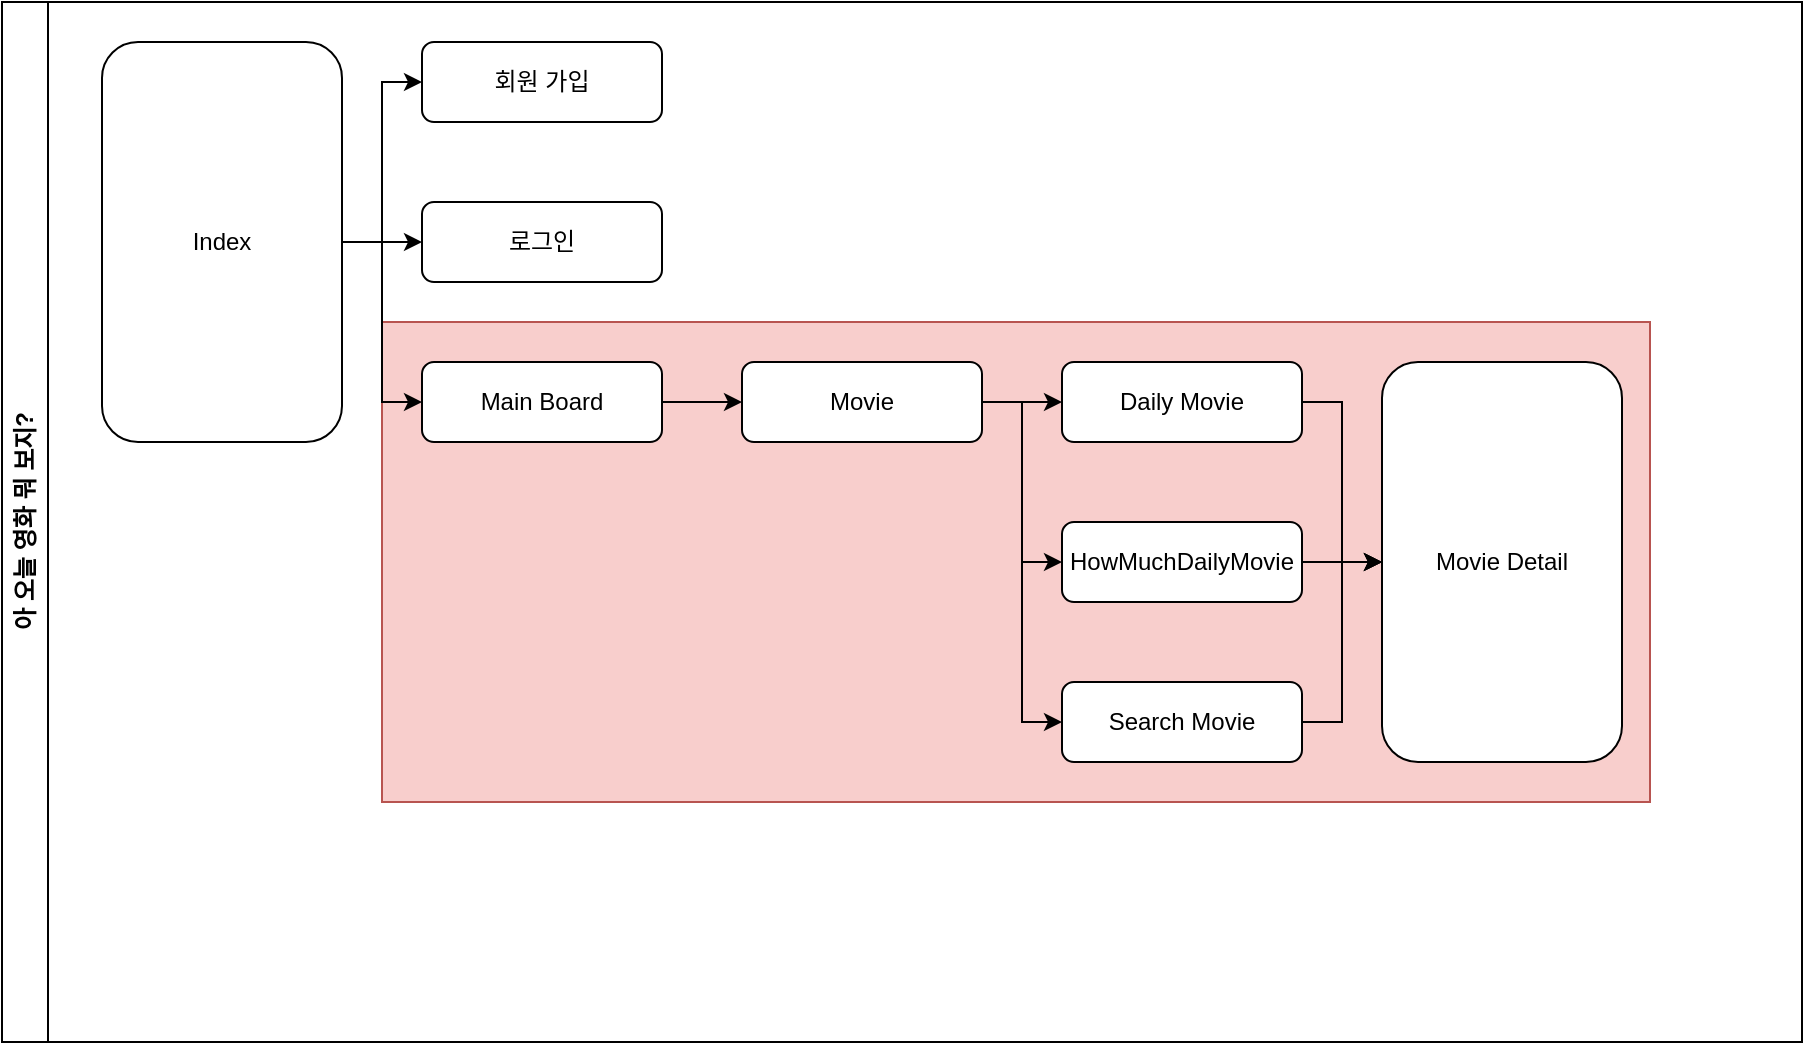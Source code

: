 <mxfile version="21.4.0" type="device">
  <diagram id="C5RBs43oDa-KdzZeNtuy" name="Page-1">
    <mxGraphModel dx="1845" dy="758" grid="1" gridSize="10" guides="1" tooltips="1" connect="1" arrows="1" fold="1" page="1" pageScale="1" pageWidth="827" pageHeight="1169" math="0" shadow="0">
      <root>
        <mxCell id="WIyWlLk6GJQsqaUBKTNV-0" />
        <mxCell id="WIyWlLk6GJQsqaUBKTNV-1" parent="WIyWlLk6GJQsqaUBKTNV-0" />
        <mxCell id="hwws32fir45dFJUQl7Kh-0" value="아 오늘 영화 뭐 보지?" style="swimlane;horizontal=0;whiteSpace=wrap;html=1;glass=0;swimlaneLine=1;rounded=0;shadow=0;" vertex="1" parent="WIyWlLk6GJQsqaUBKTNV-1">
          <mxGeometry x="-10" y="20" width="900" height="520" as="geometry">
            <mxRectangle x="-10" y="20" width="40" height="150" as="alternateBounds" />
          </mxGeometry>
        </mxCell>
        <mxCell id="hwws32fir45dFJUQl7Kh-8" value="" style="rounded=0;whiteSpace=wrap;html=1;fillColor=#f8cecc;strokeColor=#b85450;" vertex="1" parent="hwws32fir45dFJUQl7Kh-0">
          <mxGeometry x="190" y="160" width="634" height="240" as="geometry" />
        </mxCell>
        <mxCell id="hwws32fir45dFJUQl7Kh-12" style="edgeStyle=orthogonalEdgeStyle;rounded=0;orthogonalLoop=1;jettySize=auto;html=1;exitX=1;exitY=0.5;exitDx=0;exitDy=0;entryX=0;entryY=0.5;entryDx=0;entryDy=0;" edge="1" parent="hwws32fir45dFJUQl7Kh-0" source="hwws32fir45dFJUQl7Kh-2" target="hwws32fir45dFJUQl7Kh-3">
          <mxGeometry relative="1" as="geometry" />
        </mxCell>
        <mxCell id="hwws32fir45dFJUQl7Kh-13" style="edgeStyle=orthogonalEdgeStyle;rounded=0;orthogonalLoop=1;jettySize=auto;html=1;exitX=1;exitY=0.5;exitDx=0;exitDy=0;entryX=0;entryY=0.5;entryDx=0;entryDy=0;" edge="1" parent="hwws32fir45dFJUQl7Kh-0" source="hwws32fir45dFJUQl7Kh-2" target="hwws32fir45dFJUQl7Kh-4">
          <mxGeometry relative="1" as="geometry" />
        </mxCell>
        <mxCell id="hwws32fir45dFJUQl7Kh-14" style="edgeStyle=orthogonalEdgeStyle;rounded=0;orthogonalLoop=1;jettySize=auto;html=1;exitX=1;exitY=0.5;exitDx=0;exitDy=0;entryX=0;entryY=0.5;entryDx=0;entryDy=0;" edge="1" parent="hwws32fir45dFJUQl7Kh-0" source="hwws32fir45dFJUQl7Kh-2" target="hwws32fir45dFJUQl7Kh-5">
          <mxGeometry relative="1" as="geometry" />
        </mxCell>
        <mxCell id="hwws32fir45dFJUQl7Kh-2" value="Index" style="rounded=1;whiteSpace=wrap;html=1;" vertex="1" parent="hwws32fir45dFJUQl7Kh-0">
          <mxGeometry x="50" y="20" width="120" height="200" as="geometry" />
        </mxCell>
        <mxCell id="hwws32fir45dFJUQl7Kh-3" value="회원 가입" style="rounded=1;whiteSpace=wrap;html=1;" vertex="1" parent="hwws32fir45dFJUQl7Kh-0">
          <mxGeometry x="210" y="20" width="120" height="40" as="geometry" />
        </mxCell>
        <mxCell id="hwws32fir45dFJUQl7Kh-4" value="로그인" style="rounded=1;whiteSpace=wrap;html=1;" vertex="1" parent="hwws32fir45dFJUQl7Kh-0">
          <mxGeometry x="210" y="100" width="120" height="40" as="geometry" />
        </mxCell>
        <mxCell id="hwws32fir45dFJUQl7Kh-15" style="edgeStyle=orthogonalEdgeStyle;rounded=0;orthogonalLoop=1;jettySize=auto;html=1;exitX=1;exitY=0.5;exitDx=0;exitDy=0;entryX=0;entryY=0.5;entryDx=0;entryDy=0;" edge="1" parent="hwws32fir45dFJUQl7Kh-0" source="hwws32fir45dFJUQl7Kh-5" target="hwws32fir45dFJUQl7Kh-6">
          <mxGeometry relative="1" as="geometry" />
        </mxCell>
        <mxCell id="hwws32fir45dFJUQl7Kh-5" value="Main Board" style="rounded=1;whiteSpace=wrap;html=1;" vertex="1" parent="hwws32fir45dFJUQl7Kh-0">
          <mxGeometry x="210" y="180" width="120" height="40" as="geometry" />
        </mxCell>
        <mxCell id="hwws32fir45dFJUQl7Kh-16" style="edgeStyle=orthogonalEdgeStyle;rounded=0;orthogonalLoop=1;jettySize=auto;html=1;exitX=1;exitY=0.5;exitDx=0;exitDy=0;entryX=0;entryY=0.5;entryDx=0;entryDy=0;" edge="1" parent="hwws32fir45dFJUQl7Kh-0" source="hwws32fir45dFJUQl7Kh-6" target="hwws32fir45dFJUQl7Kh-7">
          <mxGeometry relative="1" as="geometry" />
        </mxCell>
        <mxCell id="hwws32fir45dFJUQl7Kh-20" style="edgeStyle=orthogonalEdgeStyle;rounded=0;orthogonalLoop=1;jettySize=auto;html=1;exitX=1;exitY=0.5;exitDx=0;exitDy=0;entryX=0;entryY=0.5;entryDx=0;entryDy=0;" edge="1" parent="hwws32fir45dFJUQl7Kh-0" source="hwws32fir45dFJUQl7Kh-6" target="hwws32fir45dFJUQl7Kh-9">
          <mxGeometry relative="1" as="geometry" />
        </mxCell>
        <mxCell id="hwws32fir45dFJUQl7Kh-21" style="edgeStyle=orthogonalEdgeStyle;rounded=0;orthogonalLoop=1;jettySize=auto;html=1;exitX=1;exitY=0.5;exitDx=0;exitDy=0;entryX=0;entryY=0.5;entryDx=0;entryDy=0;" edge="1" parent="hwws32fir45dFJUQl7Kh-0" source="hwws32fir45dFJUQl7Kh-6" target="hwws32fir45dFJUQl7Kh-10">
          <mxGeometry relative="1" as="geometry" />
        </mxCell>
        <mxCell id="hwws32fir45dFJUQl7Kh-6" value="Movie" style="rounded=1;whiteSpace=wrap;html=1;" vertex="1" parent="hwws32fir45dFJUQl7Kh-0">
          <mxGeometry x="370" y="180" width="120" height="40" as="geometry" />
        </mxCell>
        <mxCell id="hwws32fir45dFJUQl7Kh-17" style="edgeStyle=orthogonalEdgeStyle;rounded=0;orthogonalLoop=1;jettySize=auto;html=1;exitX=1;exitY=0.5;exitDx=0;exitDy=0;entryX=0;entryY=0.5;entryDx=0;entryDy=0;" edge="1" parent="hwws32fir45dFJUQl7Kh-0" source="hwws32fir45dFJUQl7Kh-7" target="hwws32fir45dFJUQl7Kh-11">
          <mxGeometry relative="1" as="geometry" />
        </mxCell>
        <mxCell id="hwws32fir45dFJUQl7Kh-7" value="Daily Movie" style="rounded=1;whiteSpace=wrap;html=1;" vertex="1" parent="hwws32fir45dFJUQl7Kh-0">
          <mxGeometry x="530" y="180" width="120" height="40" as="geometry" />
        </mxCell>
        <mxCell id="hwws32fir45dFJUQl7Kh-18" style="edgeStyle=orthogonalEdgeStyle;rounded=0;orthogonalLoop=1;jettySize=auto;html=1;exitX=1;exitY=0.5;exitDx=0;exitDy=0;" edge="1" parent="hwws32fir45dFJUQl7Kh-0" source="hwws32fir45dFJUQl7Kh-9" target="hwws32fir45dFJUQl7Kh-11">
          <mxGeometry relative="1" as="geometry" />
        </mxCell>
        <mxCell id="hwws32fir45dFJUQl7Kh-9" value="HowMuchDailyMovie" style="rounded=1;whiteSpace=wrap;html=1;" vertex="1" parent="hwws32fir45dFJUQl7Kh-0">
          <mxGeometry x="530" y="260" width="120" height="40" as="geometry" />
        </mxCell>
        <mxCell id="hwws32fir45dFJUQl7Kh-19" style="edgeStyle=orthogonalEdgeStyle;rounded=0;orthogonalLoop=1;jettySize=auto;html=1;exitX=1;exitY=0.5;exitDx=0;exitDy=0;" edge="1" parent="hwws32fir45dFJUQl7Kh-0" source="hwws32fir45dFJUQl7Kh-10" target="hwws32fir45dFJUQl7Kh-11">
          <mxGeometry relative="1" as="geometry" />
        </mxCell>
        <mxCell id="hwws32fir45dFJUQl7Kh-10" value="Search Movie" style="rounded=1;whiteSpace=wrap;html=1;" vertex="1" parent="hwws32fir45dFJUQl7Kh-0">
          <mxGeometry x="530" y="340" width="120" height="40" as="geometry" />
        </mxCell>
        <mxCell id="hwws32fir45dFJUQl7Kh-11" value="Movie Detail" style="rounded=1;whiteSpace=wrap;html=1;" vertex="1" parent="hwws32fir45dFJUQl7Kh-0">
          <mxGeometry x="690" y="180" width="120" height="200" as="geometry" />
        </mxCell>
      </root>
    </mxGraphModel>
  </diagram>
</mxfile>
